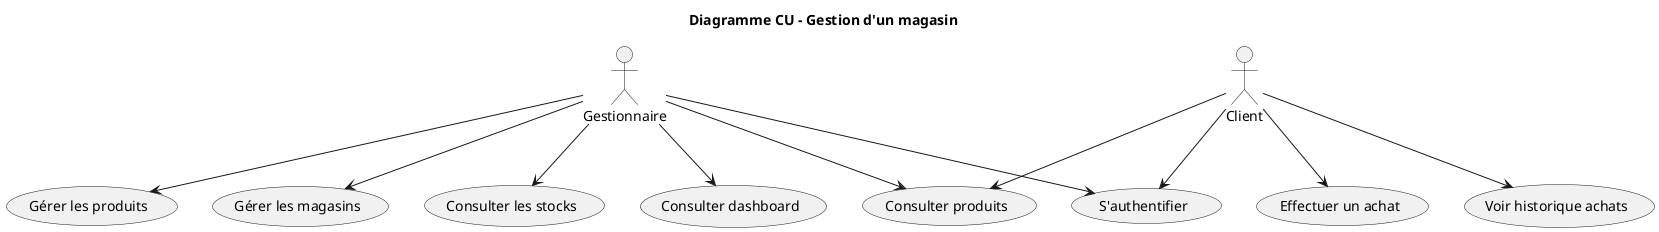 @startuml Diagramme CU
title Diagramme CU - Gestion d'un magasin

actor Client
actor Gestionnaire

usecase "Consulter produits" as UC1
usecase "Effectuer un achat" as UC2
usecase "Voir historique achats" as UC3
usecase "S'authentifier" as UC4
usecase "Gérer les produits" as UC5
usecase "Gérer les magasins" as UC6
usecase "Consulter les stocks" as UC7
usecase "Consulter dashboard" as UC8

Client --> UC1
Client --> UC2
Client --> UC3
Client --> UC4

Gestionnaire --> UC1
Gestionnaire --> UC4
Gestionnaire --> UC5
Gestionnaire --> UC6
Gestionnaire --> UC7
Gestionnaire --> UC8

@enduml

